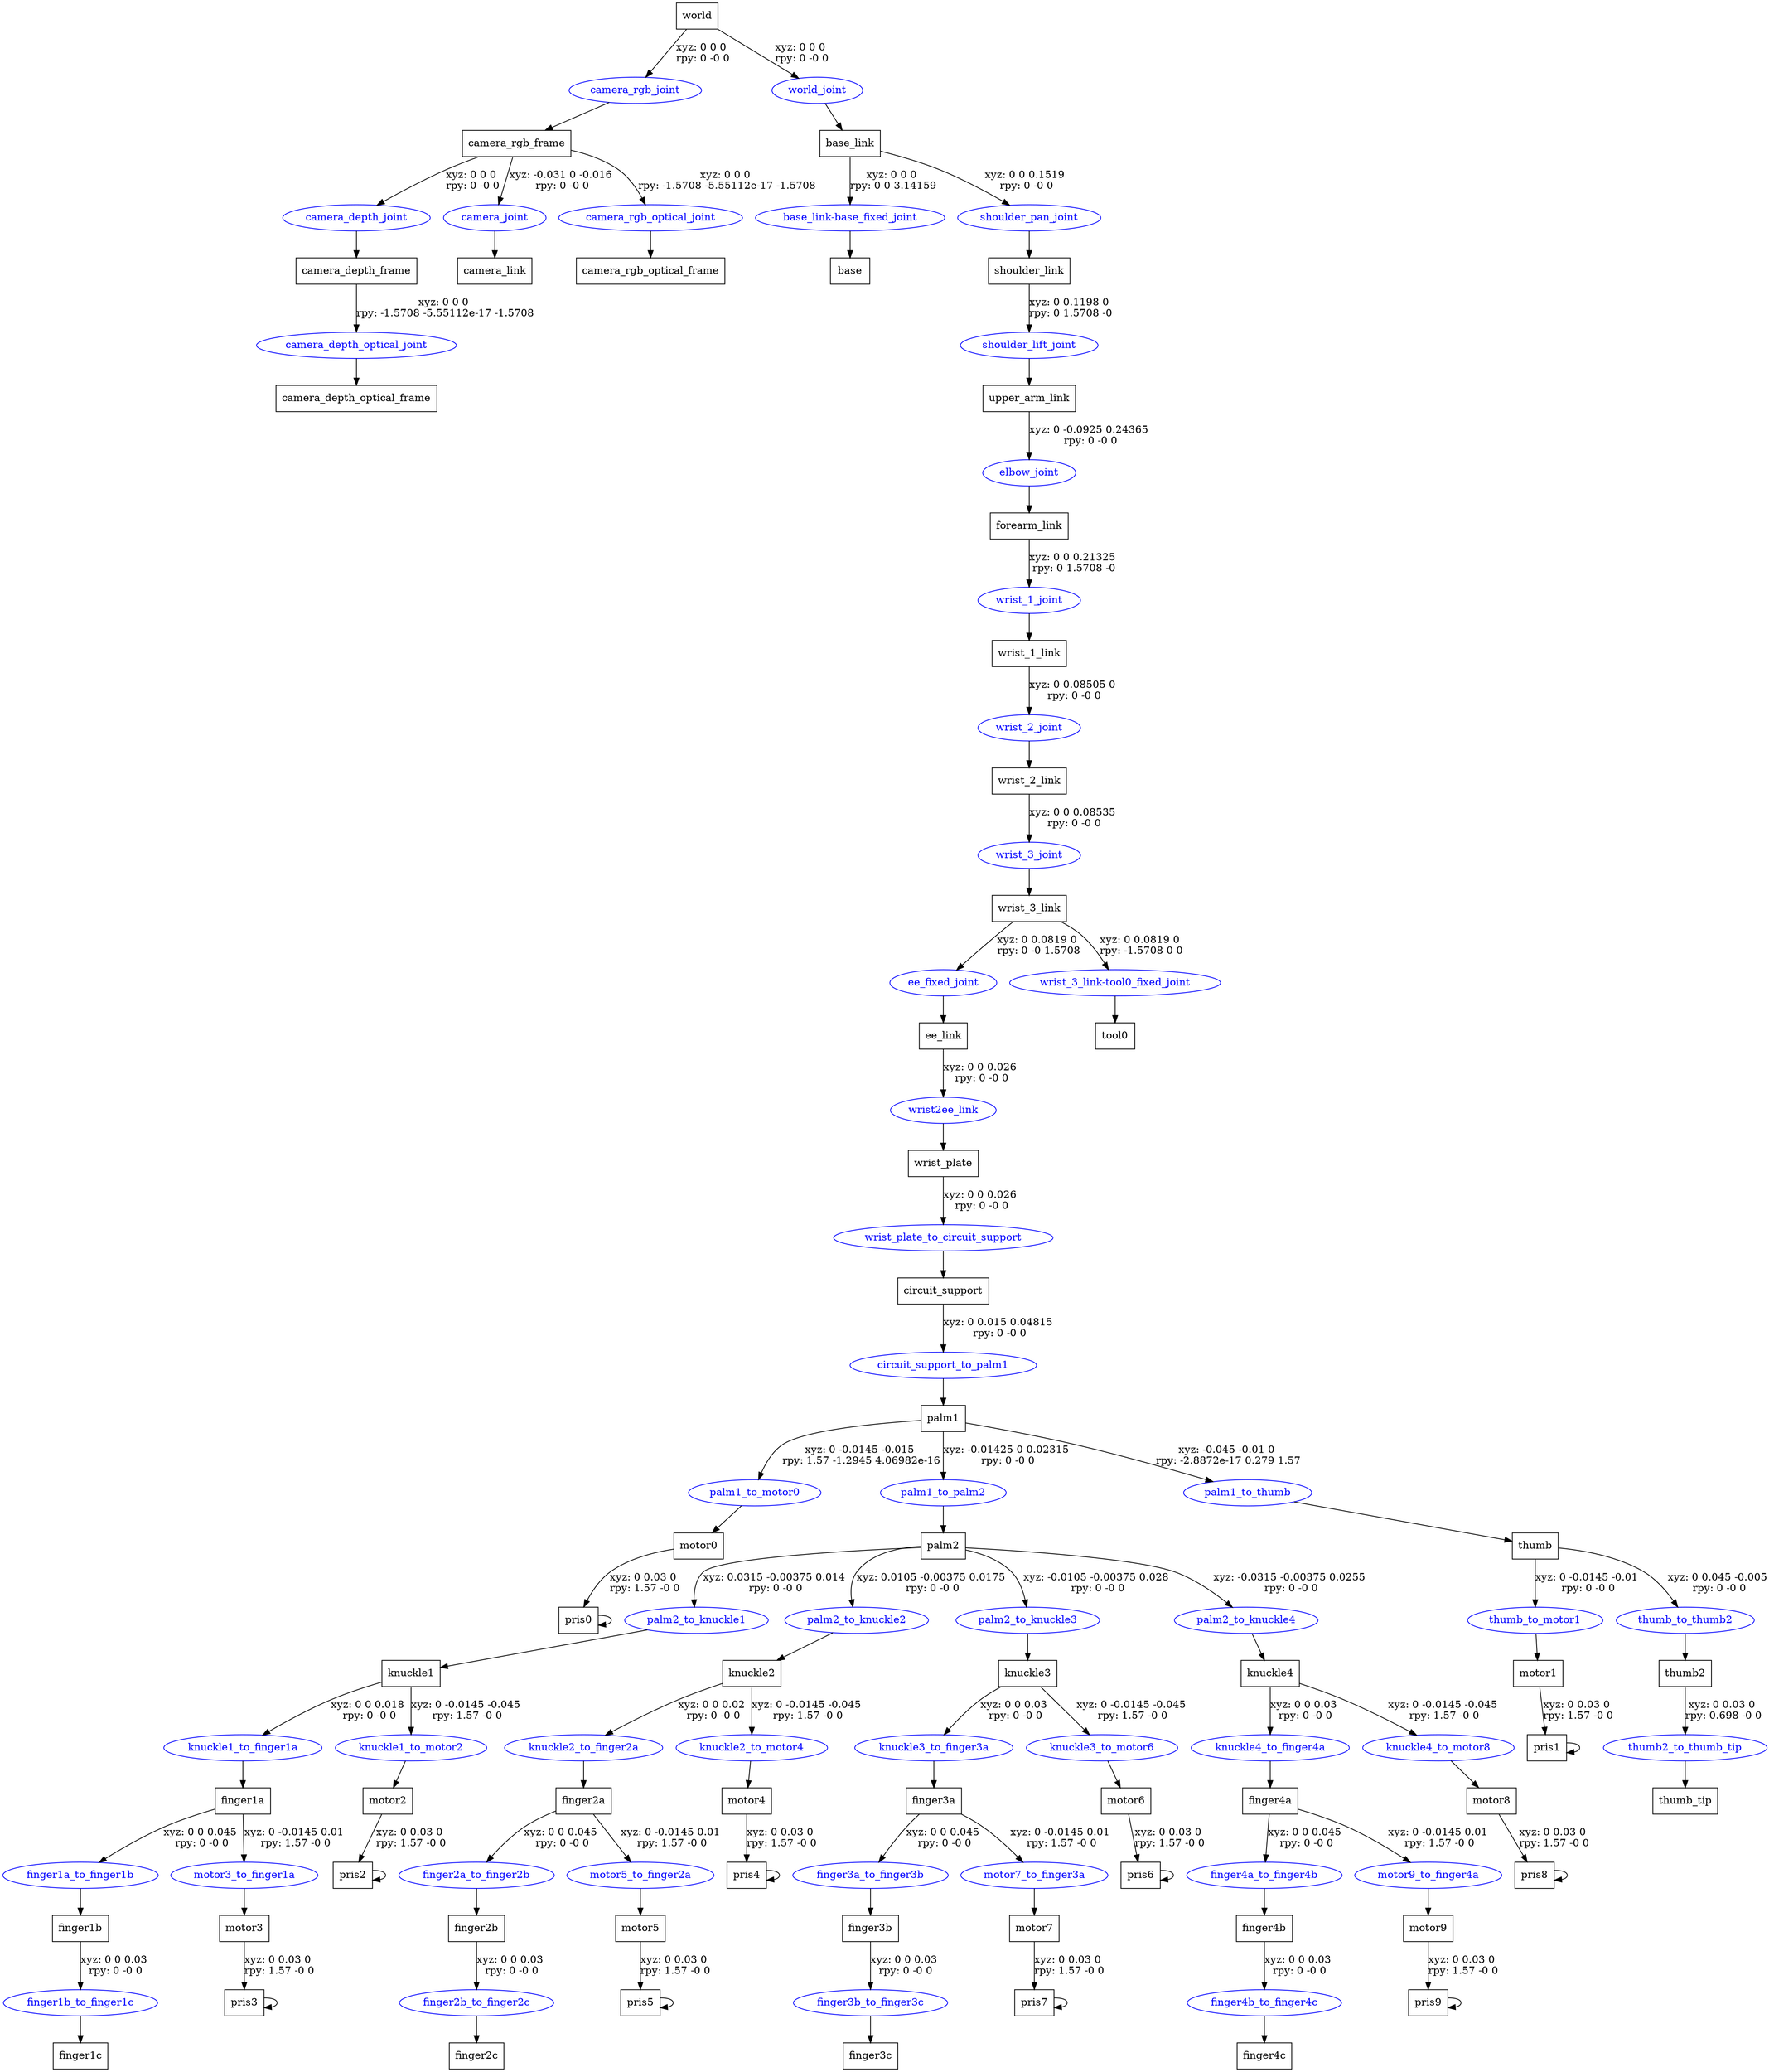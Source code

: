 digraph G {
node [shape=box];
"world" [label="world"];
"camera_rgb_frame" [label="camera_rgb_frame"];
"camera_depth_frame" [label="camera_depth_frame"];
"camera_depth_optical_frame" [label="camera_depth_optical_frame"];
"camera_link" [label="camera_link"];
"camera_rgb_optical_frame" [label="camera_rgb_optical_frame"];
"base_link" [label="base_link"];
"base" [label="base"];
"shoulder_link" [label="shoulder_link"];
"upper_arm_link" [label="upper_arm_link"];
"forearm_link" [label="forearm_link"];
"wrist_1_link" [label="wrist_1_link"];
"wrist_2_link" [label="wrist_2_link"];
"wrist_3_link" [label="wrist_3_link"];
"ee_link" [label="ee_link"];
"wrist_plate" [label="wrist_plate"];
"circuit_support" [label="circuit_support"];
"palm1" [label="palm1"];
"motor0" [label="motor0"];
"pris0" [label="pris0"];
"palm2" [label="palm2"];
"knuckle1" [label="knuckle1"];
"finger1a" [label="finger1a"];
"finger1b" [label="finger1b"];
"finger1c" [label="finger1c"];
"motor3" [label="motor3"];
"pris3" [label="pris3"];
"motor2" [label="motor2"];
"pris2" [label="pris2"];
"knuckle2" [label="knuckle2"];
"finger2a" [label="finger2a"];
"finger2b" [label="finger2b"];
"finger2c" [label="finger2c"];
"motor5" [label="motor5"];
"pris5" [label="pris5"];
"motor4" [label="motor4"];
"pris4" [label="pris4"];
"knuckle3" [label="knuckle3"];
"finger3a" [label="finger3a"];
"finger3b" [label="finger3b"];
"finger3c" [label="finger3c"];
"motor7" [label="motor7"];
"pris7" [label="pris7"];
"motor6" [label="motor6"];
"pris6" [label="pris6"];
"knuckle4" [label="knuckle4"];
"finger4a" [label="finger4a"];
"finger4b" [label="finger4b"];
"finger4c" [label="finger4c"];
"motor9" [label="motor9"];
"pris9" [label="pris9"];
"motor8" [label="motor8"];
"pris8" [label="pris8"];
"thumb" [label="thumb"];
"motor1" [label="motor1"];
"pris1" [label="pris1"];
"thumb2" [label="thumb2"];
"thumb_tip" [label="thumb_tip"];
"tool0" [label="tool0"];
node [shape=ellipse, color=blue, fontcolor=blue];
"world" -> "camera_rgb_joint" [label="xyz: 0 0 0 \nrpy: 0 -0 0"]
"camera_rgb_joint" -> "camera_rgb_frame"
"camera_rgb_frame" -> "camera_depth_joint" [label="xyz: 0 0 0 \nrpy: 0 -0 0"]
"camera_depth_joint" -> "camera_depth_frame"
"camera_depth_frame" -> "camera_depth_optical_joint" [label="xyz: 0 0 0 \nrpy: -1.5708 -5.55112e-17 -1.5708"]
"camera_depth_optical_joint" -> "camera_depth_optical_frame"
"camera_rgb_frame" -> "camera_joint" [label="xyz: -0.031 0 -0.016 \nrpy: 0 -0 0"]
"camera_joint" -> "camera_link"
"camera_rgb_frame" -> "camera_rgb_optical_joint" [label="xyz: 0 0 0 \nrpy: -1.5708 -5.55112e-17 -1.5708"]
"camera_rgb_optical_joint" -> "camera_rgb_optical_frame"
"world" -> "world_joint" [label="xyz: 0 0 0 \nrpy: 0 -0 0"]
"world_joint" -> "base_link"
"base_link" -> "base_link-base_fixed_joint" [label="xyz: 0 0 0 \nrpy: 0 0 3.14159"]
"base_link-base_fixed_joint" -> "base"
"base_link" -> "shoulder_pan_joint" [label="xyz: 0 0 0.1519 \nrpy: 0 -0 0"]
"shoulder_pan_joint" -> "shoulder_link"
"shoulder_link" -> "shoulder_lift_joint" [label="xyz: 0 0.1198 0 \nrpy: 0 1.5708 -0"]
"shoulder_lift_joint" -> "upper_arm_link"
"upper_arm_link" -> "elbow_joint" [label="xyz: 0 -0.0925 0.24365 \nrpy: 0 -0 0"]
"elbow_joint" -> "forearm_link"
"forearm_link" -> "wrist_1_joint" [label="xyz: 0 0 0.21325 \nrpy: 0 1.5708 -0"]
"wrist_1_joint" -> "wrist_1_link"
"wrist_1_link" -> "wrist_2_joint" [label="xyz: 0 0.08505 0 \nrpy: 0 -0 0"]
"wrist_2_joint" -> "wrist_2_link"
"wrist_2_link" -> "wrist_3_joint" [label="xyz: 0 0 0.08535 \nrpy: 0 -0 0"]
"wrist_3_joint" -> "wrist_3_link"
"wrist_3_link" -> "ee_fixed_joint" [label="xyz: 0 0.0819 0 \nrpy: 0 -0 1.5708"]
"ee_fixed_joint" -> "ee_link"
"ee_link" -> "wrist2ee_link" [label="xyz: 0 0 0.026 \nrpy: 0 -0 0"]
"wrist2ee_link" -> "wrist_plate"
"wrist_plate" -> "wrist_plate_to_circuit_support" [label="xyz: 0 0 0.026 \nrpy: 0 -0 0"]
"wrist_plate_to_circuit_support" -> "circuit_support"
"circuit_support" -> "circuit_support_to_palm1" [label="xyz: 0 0.015 0.04815 \nrpy: 0 -0 0"]
"circuit_support_to_palm1" -> "palm1"
"palm1" -> "palm1_to_motor0" [label="xyz: 0 -0.0145 -0.015 \nrpy: 1.57 -1.2945 4.06982e-16"]
"palm1_to_motor0" -> "motor0"
"motor0" -> "pris0" [label="xyz: 0 0.03 0 \nrpy: 1.57 -0 0"]
"pris0" -> "pris0"
"palm1" -> "palm1_to_palm2" [label="xyz: -0.01425 0 0.02315 \nrpy: 0 -0 0"]
"palm1_to_palm2" -> "palm2"
"palm2" -> "palm2_to_knuckle1" [label="xyz: 0.0315 -0.00375 0.014 \nrpy: 0 -0 0"]
"palm2_to_knuckle1" -> "knuckle1"
"knuckle1" -> "knuckle1_to_finger1a" [label="xyz: 0 0 0.018 \nrpy: 0 -0 0"]
"knuckle1_to_finger1a" -> "finger1a"
"finger1a" -> "finger1a_to_finger1b" [label="xyz: 0 0 0.045 \nrpy: 0 -0 0"]
"finger1a_to_finger1b" -> "finger1b"
"finger1b" -> "finger1b_to_finger1c" [label="xyz: 0 0 0.03 \nrpy: 0 -0 0"]
"finger1b_to_finger1c" -> "finger1c"
"finger1a" -> "motor3_to_finger1a" [label="xyz: 0 -0.0145 0.01 \nrpy: 1.57 -0 0"]
"motor3_to_finger1a" -> "motor3"
"motor3" -> "pris3" [label="xyz: 0 0.03 0 \nrpy: 1.57 -0 0"]
"pris3" -> "pris3"
"knuckle1" -> "knuckle1_to_motor2" [label="xyz: 0 -0.0145 -0.045 \nrpy: 1.57 -0 0"]
"knuckle1_to_motor2" -> "motor2"
"motor2" -> "pris2" [label="xyz: 0 0.03 0 \nrpy: 1.57 -0 0"]
"pris2" -> "pris2"
"palm2" -> "palm2_to_knuckle2" [label="xyz: 0.0105 -0.00375 0.0175 \nrpy: 0 -0 0"]
"palm2_to_knuckle2" -> "knuckle2"
"knuckle2" -> "knuckle2_to_finger2a" [label="xyz: 0 0 0.02 \nrpy: 0 -0 0"]
"knuckle2_to_finger2a" -> "finger2a"
"finger2a" -> "finger2a_to_finger2b" [label="xyz: 0 0 0.045 \nrpy: 0 -0 0"]
"finger2a_to_finger2b" -> "finger2b"
"finger2b" -> "finger2b_to_finger2c" [label="xyz: 0 0 0.03 \nrpy: 0 -0 0"]
"finger2b_to_finger2c" -> "finger2c"
"finger2a" -> "motor5_to_finger2a" [label="xyz: 0 -0.0145 0.01 \nrpy: 1.57 -0 0"]
"motor5_to_finger2a" -> "motor5"
"motor5" -> "pris5" [label="xyz: 0 0.03 0 \nrpy: 1.57 -0 0"]
"pris5" -> "pris5"
"knuckle2" -> "knuckle2_to_motor4" [label="xyz: 0 -0.0145 -0.045 \nrpy: 1.57 -0 0"]
"knuckle2_to_motor4" -> "motor4"
"motor4" -> "pris4" [label="xyz: 0 0.03 0 \nrpy: 1.57 -0 0"]
"pris4" -> "pris4"
"palm2" -> "palm2_to_knuckle3" [label="xyz: -0.0105 -0.00375 0.028 \nrpy: 0 -0 0"]
"palm2_to_knuckle3" -> "knuckle3"
"knuckle3" -> "knuckle3_to_finger3a" [label="xyz: 0 0 0.03 \nrpy: 0 -0 0"]
"knuckle3_to_finger3a" -> "finger3a"
"finger3a" -> "finger3a_to_finger3b" [label="xyz: 0 0 0.045 \nrpy: 0 -0 0"]
"finger3a_to_finger3b" -> "finger3b"
"finger3b" -> "finger3b_to_finger3c" [label="xyz: 0 0 0.03 \nrpy: 0 -0 0"]
"finger3b_to_finger3c" -> "finger3c"
"finger3a" -> "motor7_to_finger3a" [label="xyz: 0 -0.0145 0.01 \nrpy: 1.57 -0 0"]
"motor7_to_finger3a" -> "motor7"
"motor7" -> "pris7" [label="xyz: 0 0.03 0 \nrpy: 1.57 -0 0"]
"pris7" -> "pris7"
"knuckle3" -> "knuckle3_to_motor6" [label="xyz: 0 -0.0145 -0.045 \nrpy: 1.57 -0 0"]
"knuckle3_to_motor6" -> "motor6"
"motor6" -> "pris6" [label="xyz: 0 0.03 0 \nrpy: 1.57 -0 0"]
"pris6" -> "pris6"
"palm2" -> "palm2_to_knuckle4" [label="xyz: -0.0315 -0.00375 0.0255 \nrpy: 0 -0 0"]
"palm2_to_knuckle4" -> "knuckle4"
"knuckle4" -> "knuckle4_to_finger4a" [label="xyz: 0 0 0.03 \nrpy: 0 -0 0"]
"knuckle4_to_finger4a" -> "finger4a"
"finger4a" -> "finger4a_to_finger4b" [label="xyz: 0 0 0.045 \nrpy: 0 -0 0"]
"finger4a_to_finger4b" -> "finger4b"
"finger4b" -> "finger4b_to_finger4c" [label="xyz: 0 0 0.03 \nrpy: 0 -0 0"]
"finger4b_to_finger4c" -> "finger4c"
"finger4a" -> "motor9_to_finger4a" [label="xyz: 0 -0.0145 0.01 \nrpy: 1.57 -0 0"]
"motor9_to_finger4a" -> "motor9"
"motor9" -> "pris9" [label="xyz: 0 0.03 0 \nrpy: 1.57 -0 0"]
"pris9" -> "pris9"
"knuckle4" -> "knuckle4_to_motor8" [label="xyz: 0 -0.0145 -0.045 \nrpy: 1.57 -0 0"]
"knuckle4_to_motor8" -> "motor8"
"motor8" -> "pris8" [label="xyz: 0 0.03 0 \nrpy: 1.57 -0 0"]
"pris8" -> "pris8"
"palm1" -> "palm1_to_thumb" [label="xyz: -0.045 -0.01 0 \nrpy: -2.8872e-17 0.279 1.57"]
"palm1_to_thumb" -> "thumb"
"thumb" -> "thumb_to_motor1" [label="xyz: 0 -0.0145 -0.01 \nrpy: 0 -0 0"]
"thumb_to_motor1" -> "motor1"
"motor1" -> "pris1" [label="xyz: 0 0.03 0 \nrpy: 1.57 -0 0"]
"pris1" -> "pris1"
"thumb" -> "thumb_to_thumb2" [label="xyz: 0 0.045 -0.005 \nrpy: 0 -0 0"]
"thumb_to_thumb2" -> "thumb2"
"thumb2" -> "thumb2_to_thumb_tip" [label="xyz: 0 0.03 0 \nrpy: 0.698 -0 0"]
"thumb2_to_thumb_tip" -> "thumb_tip"
"wrist_3_link" -> "wrist_3_link-tool0_fixed_joint" [label="xyz: 0 0.0819 0 \nrpy: -1.5708 0 0"]
"wrist_3_link-tool0_fixed_joint" -> "tool0"
}
